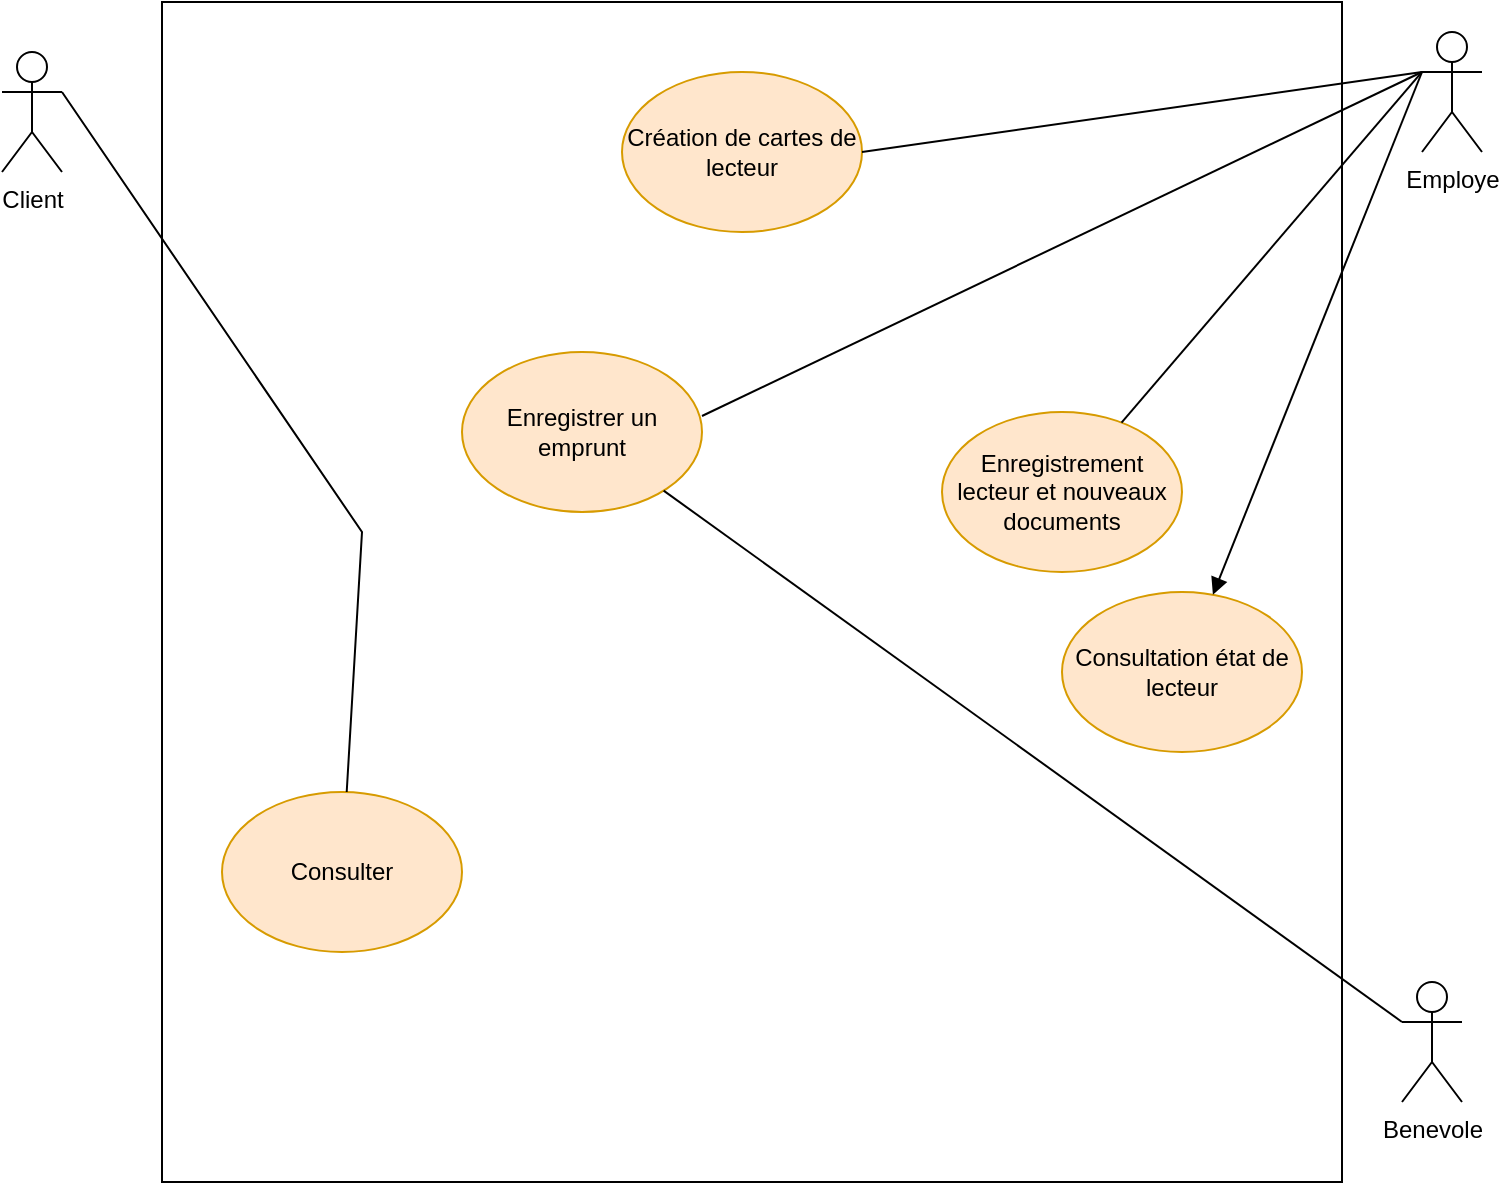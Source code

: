 <mxfile version="21.0.8" type="device" pages="5"><diagram id="GvslMSym6UCdt5Sw2Dy8" name="Cas d'utilisation"><mxGraphModel dx="1364" dy="807" grid="1" gridSize="10" guides="1" tooltips="1" connect="1" arrows="1" fold="1" page="1" pageScale="1" pageWidth="827" pageHeight="1169" math="0" shadow="0"><root><mxCell id="0"/><mxCell id="1" parent="0"/><mxCell id="ylMGfedUQcOJLWGn1Awm-1" value="" style="whiteSpace=wrap;html=1;aspect=fixed;" vertex="1" parent="1"><mxGeometry x="130" y="65" width="590" height="590" as="geometry"/></mxCell><mxCell id="ylMGfedUQcOJLWGn1Awm-2" value="Employe" style="shape=umlActor;verticalLabelPosition=bottom;verticalAlign=top;html=1;outlineConnect=0;" vertex="1" parent="1"><mxGeometry x="760" y="80" width="30" height="60" as="geometry"/></mxCell><mxCell id="ylMGfedUQcOJLWGn1Awm-3" value="Client" style="shape=umlActor;verticalLabelPosition=bottom;verticalAlign=top;html=1;outlineConnect=0;" vertex="1" parent="1"><mxGeometry x="50" y="90" width="30" height="60" as="geometry"/></mxCell><mxCell id="ylMGfedUQcOJLWGn1Awm-4" value="Benevole" style="shape=umlActor;verticalLabelPosition=bottom;verticalAlign=top;html=1;outlineConnect=0;" vertex="1" parent="1"><mxGeometry x="750" y="555" width="30" height="60" as="geometry"/></mxCell><mxCell id="ylMGfedUQcOJLWGn1Awm-5" value="Création de cartes de lecteur" style="ellipse;whiteSpace=wrap;html=1;fillColor=#ffe6cc;strokeColor=#d79b00;" vertex="1" parent="1"><mxGeometry x="360" y="100" width="120" height="80" as="geometry"/></mxCell><mxCell id="ylMGfedUQcOJLWGn1Awm-6" value="Enregistrer un emprunt" style="ellipse;whiteSpace=wrap;html=1;fillColor=#ffe6cc;strokeColor=#d79b00;" vertex="1" parent="1"><mxGeometry x="280" y="240" width="120" height="80" as="geometry"/></mxCell><mxCell id="ylMGfedUQcOJLWGn1Awm-7" value="Enregistrement lecteur et nouveaux documents" style="ellipse;whiteSpace=wrap;html=1;fillColor=#ffe6cc;strokeColor=#d79b00;" vertex="1" parent="1"><mxGeometry x="520" y="270" width="120" height="80" as="geometry"/></mxCell><mxCell id="ylMGfedUQcOJLWGn1Awm-8" value="Consultation état de lecteur" style="ellipse;whiteSpace=wrap;html=1;fillColor=#ffe6cc;strokeColor=#d79b00;" vertex="1" parent="1"><mxGeometry x="580" y="360" width="120" height="80" as="geometry"/></mxCell><mxCell id="ylMGfedUQcOJLWGn1Awm-9" value="Consulter" style="ellipse;whiteSpace=wrap;html=1;fillColor=#ffe6cc;strokeColor=#d79b00;" vertex="1" parent="1"><mxGeometry x="160" y="460" width="120" height="80" as="geometry"/></mxCell><mxCell id="ylMGfedUQcOJLWGn1Awm-11" value="" style="endArrow=none;html=1;rounded=0;entryX=0;entryY=0.333;entryDx=0;entryDy=0;entryPerimeter=0;exitX=1;exitY=0.5;exitDx=0;exitDy=0;" edge="1" parent="1" source="ylMGfedUQcOJLWGn1Awm-5" target="ylMGfedUQcOJLWGn1Awm-2"><mxGeometry width="50" height="50" relative="1" as="geometry"><mxPoint x="460" y="140" as="sourcePoint"/><mxPoint x="510" y="90" as="targetPoint"/></mxGeometry></mxCell><mxCell id="ylMGfedUQcOJLWGn1Awm-13" value="" style="endArrow=none;html=1;rounded=0;exitX=1;exitY=0.4;exitDx=0;exitDy=0;exitPerimeter=0;" edge="1" parent="1" source="ylMGfedUQcOJLWGn1Awm-6"><mxGeometry width="50" height="50" relative="1" as="geometry"><mxPoint x="430" y="270" as="sourcePoint"/><mxPoint x="760" y="100" as="targetPoint"/></mxGeometry></mxCell><mxCell id="ylMGfedUQcOJLWGn1Awm-14" value="" style="endArrow=none;html=1;rounded=0;entryX=0;entryY=0.333;entryDx=0;entryDy=0;entryPerimeter=0;" edge="1" parent="1" source="ylMGfedUQcOJLWGn1Awm-6" target="ylMGfedUQcOJLWGn1Awm-4"><mxGeometry width="50" height="50" relative="1" as="geometry"><mxPoint x="390" y="390" as="sourcePoint"/><mxPoint x="440" y="340" as="targetPoint"/></mxGeometry></mxCell><mxCell id="ylMGfedUQcOJLWGn1Awm-15" value="" style="endArrow=none;html=1;rounded=0;entryX=0;entryY=0.333;entryDx=0;entryDy=0;entryPerimeter=0;" edge="1" parent="1" source="ylMGfedUQcOJLWGn1Awm-7" target="ylMGfedUQcOJLWGn1Awm-2"><mxGeometry width="50" height="50" relative="1" as="geometry"><mxPoint x="620" y="260" as="sourcePoint"/><mxPoint x="670" y="210" as="targetPoint"/></mxGeometry></mxCell><mxCell id="ylMGfedUQcOJLWGn1Awm-16" value="" style="endArrow=none;html=1;rounded=0;endFill=0;startArrow=block;startFill=1;" edge="1" parent="1" source="ylMGfedUQcOJLWGn1Awm-8"><mxGeometry width="50" height="50" relative="1" as="geometry"><mxPoint x="670" y="335" as="sourcePoint"/><mxPoint x="760" y="100" as="targetPoint"/></mxGeometry></mxCell><mxCell id="ylMGfedUQcOJLWGn1Awm-17" value="" style="endArrow=none;html=1;rounded=0;" edge="1" parent="1" source="ylMGfedUQcOJLWGn1Awm-9"><mxGeometry width="50" height="50" relative="1" as="geometry"><mxPoint x="390" y="390" as="sourcePoint"/><mxPoint x="80" y="110" as="targetPoint"/><Array as="points"><mxPoint x="230" y="330"/></Array></mxGeometry></mxCell></root></mxGraphModel></diagram><diagram id="dxwLb2O8zU4SCL_iE14l" name="Sequence"><mxGraphModel dx="1364" dy="807" grid="1" gridSize="10" guides="1" tooltips="1" connect="1" arrows="1" fold="1" page="1" pageScale="1" pageWidth="827" pageHeight="1169" math="0" shadow="0"><root><mxCell id="0"/><mxCell id="1" parent="0"/><mxCell id="hSgh8JxBYPpLc3H7RNTW-1" value="" style="whiteSpace=wrap;html=1;aspect=fixed;" vertex="1" parent="1"><mxGeometry x="40" width="820" height="820" as="geometry"/></mxCell><mxCell id="hSgh8JxBYPpLc3H7RNTW-2" value="Employer" style="shape=umlActor;verticalLabelPosition=bottom;verticalAlign=top;html=1;outlineConnect=0;" vertex="1" parent="1"><mxGeometry x="80" y="20" width="30" height="60" as="geometry"/></mxCell><mxCell id="hSgh8JxBYPpLc3H7RNTW-3" value="systeme" style="rounded=0;whiteSpace=wrap;html=1;" vertex="1" parent="1"><mxGeometry x="570" y="20" width="120" height="60" as="geometry"/></mxCell><mxCell id="hSgh8JxBYPpLc3H7RNTW-4" value="" style="endArrow=none;dashed=1;html=1;dashPattern=1 3;strokeWidth=2;rounded=0;" edge="1" parent="1"><mxGeometry width="50" height="50" relative="1" as="geometry"><mxPoint x="90" y="660" as="sourcePoint"/><mxPoint x="90" y="110" as="targetPoint"/></mxGeometry></mxCell><mxCell id="hSgh8JxBYPpLc3H7RNTW-5" value="" style="endArrow=none;dashed=1;html=1;rounded=0;entryX=0.5;entryY=1;entryDx=0;entryDy=0;" edge="1" parent="1" target="hSgh8JxBYPpLc3H7RNTW-3"><mxGeometry width="50" height="50" relative="1" as="geometry"><mxPoint x="630" y="680" as="sourcePoint"/><mxPoint x="380" y="200" as="targetPoint"/></mxGeometry></mxCell><mxCell id="hSgh8JxBYPpLc3H7RNTW-6" value="" style="endArrow=classic;html=1;rounded=0;" edge="1" parent="1"><mxGeometry width="50" height="50" relative="1" as="geometry"><mxPoint x="90" y="200" as="sourcePoint"/><mxPoint x="630" y="200" as="targetPoint"/></mxGeometry></mxCell><mxCell id="hSgh8JxBYPpLc3H7RNTW-7" value="1: Nouvelle emprunt de documents" style="edgeLabel;html=1;align=center;verticalAlign=middle;resizable=0;points=[];" vertex="1" connectable="0" parent="hSgh8JxBYPpLc3H7RNTW-6"><mxGeometry x="-0.175" y="1" relative="1" as="geometry"><mxPoint x="38" y="-19" as="offset"/></mxGeometry></mxCell><mxCell id="hSgh8JxBYPpLc3H7RNTW-8" value="" style="endArrow=classic;html=1;rounded=0;" edge="1" parent="1"><mxGeometry width="50" height="50" relative="1" as="geometry"><mxPoint x="630" y="520" as="sourcePoint"/><mxPoint x="90" y="520" as="targetPoint"/></mxGeometry></mxCell><mxCell id="hSgh8JxBYPpLc3H7RNTW-9" value="8: Enregistre n°lecteur avec côte document" style="edgeLabel;html=1;align=center;verticalAlign=middle;resizable=0;points=[];" vertex="1" connectable="0" parent="hSgh8JxBYPpLc3H7RNTW-8"><mxGeometry x="-0.104" y="2" relative="1" as="geometry"><mxPoint x="-38" y="-12" as="offset"/></mxGeometry></mxCell><mxCell id="hSgh8JxBYPpLc3H7RNTW-10" value="" style="endArrow=classic;html=1;rounded=0;" edge="1" parent="1"><mxGeometry width="50" height="50" relative="1" as="geometry"><mxPoint x="90" y="280" as="sourcePoint"/><mxPoint x="630" y="280" as="targetPoint"/></mxGeometry></mxCell><mxCell id="hSgh8JxBYPpLc3H7RNTW-11" value="3: Entre numéro de la carte lecteur / cote document" style="edgeLabel;html=1;align=center;verticalAlign=middle;resizable=0;points=[];" vertex="1" connectable="0" parent="hSgh8JxBYPpLc3H7RNTW-10"><mxGeometry x="0.037" y="1" relative="1" as="geometry"><mxPoint x="-20" y="-9" as="offset"/></mxGeometry></mxCell><mxCell id="hSgh8JxBYPpLc3H7RNTW-12" value="" style="endArrow=classic;html=1;rounded=0;" edge="1" parent="1"><mxGeometry width="50" height="50" relative="1" as="geometry"><mxPoint x="630" y="240" as="sourcePoint"/><mxPoint x="90" y="240" as="targetPoint"/></mxGeometry></mxCell><mxCell id="hSgh8JxBYPpLc3H7RNTW-13" value="2: Ouvre page d'enregistrement" style="edgeLabel;html=1;align=center;verticalAlign=middle;resizable=0;points=[];" vertex="1" connectable="0" parent="hSgh8JxBYPpLc3H7RNTW-12"><mxGeometry x="-0.093" y="4" relative="1" as="geometry"><mxPoint x="-35" y="-14" as="offset"/></mxGeometry></mxCell><mxCell id="hSgh8JxBYPpLc3H7RNTW-14" value="" style="endArrow=classic;html=1;rounded=0;" edge="1" parent="1"><mxGeometry width="50" height="50" relative="1" as="geometry"><mxPoint x="630" y="360" as="sourcePoint"/><mxPoint x="630" y="440" as="targetPoint"/><Array as="points"><mxPoint x="680" y="360"/><mxPoint x="680" y="440"/></Array></mxGeometry></mxCell><mxCell id="hSgh8JxBYPpLc3H7RNTW-15" value="Control cartes lecteur&lt;br&gt;&amp;nbsp;+ cotisation +&lt;br&gt;&amp;nbsp;moins de 5 emprunts en cours" style="text;html=1;align=center;verticalAlign=middle;resizable=0;points=[];autosize=1;strokeColor=none;fillColor=none;" vertex="1" parent="1"><mxGeometry x="670" y="380" width="190" height="60" as="geometry"/></mxCell><mxCell id="hSgh8JxBYPpLc3H7RNTW-16" value="" style="endArrow=classic;html=1;rounded=0;" edge="1" parent="1"><mxGeometry width="50" height="50" relative="1" as="geometry"><mxPoint x="630" y="320" as="sourcePoint"/><mxPoint x="90" y="320" as="targetPoint"/></mxGeometry></mxCell><mxCell id="hSgh8JxBYPpLc3H7RNTW-17" value="4: Fentre avec info client" style="edgeLabel;html=1;align=center;verticalAlign=middle;resizable=0;points=[];" vertex="1" connectable="0" parent="hSgh8JxBYPpLc3H7RNTW-16"><mxGeometry x="0.041" y="-1" relative="1" as="geometry"><mxPoint x="1" y="-9" as="offset"/></mxGeometry></mxCell><mxCell id="hSgh8JxBYPpLc3H7RNTW-18" value="" style="endArrow=classic;html=1;rounded=0;" edge="1" parent="1"><mxGeometry width="50" height="50" relative="1" as="geometry"><mxPoint x="90" y="360" as="sourcePoint"/><mxPoint x="630" y="360" as="targetPoint"/></mxGeometry></mxCell><mxCell id="hSgh8JxBYPpLc3H7RNTW-19" value="5: Validation&lt;br&gt;" style="edgeLabel;html=1;align=center;verticalAlign=middle;resizable=0;points=[];" vertex="1" connectable="0" parent="hSgh8JxBYPpLc3H7RNTW-18"><mxGeometry x="-0.059" relative="1" as="geometry"><mxPoint y="-10" as="offset"/></mxGeometry></mxCell><mxCell id="hSgh8JxBYPpLc3H7RNTW-20" value="" style="endArrow=classic;html=1;rounded=0;" edge="1" parent="1"><mxGeometry width="50" height="50" relative="1" as="geometry"><mxPoint x="630" y="440" as="sourcePoint"/><mxPoint x="90" y="440" as="targetPoint"/></mxGeometry></mxCell><mxCell id="hSgh8JxBYPpLc3H7RNTW-21" value="6: Fenetre de validation de l'emprunt" style="edgeLabel;html=1;align=center;verticalAlign=middle;resizable=0;points=[];" vertex="1" connectable="0" parent="hSgh8JxBYPpLc3H7RNTW-20"><mxGeometry x="0.048" y="-2" relative="1" as="geometry"><mxPoint x="-7" y="-8" as="offset"/></mxGeometry></mxCell><mxCell id="hSgh8JxBYPpLc3H7RNTW-22" value="" style="endArrow=classic;html=1;rounded=0;" edge="1" parent="1"><mxGeometry width="50" height="50" relative="1" as="geometry"><mxPoint x="90" y="480" as="sourcePoint"/><mxPoint x="630" y="480" as="targetPoint"/></mxGeometry></mxCell><mxCell id="hSgh8JxBYPpLc3H7RNTW-23" value="7: Validation" style="edgeLabel;html=1;align=center;verticalAlign=middle;resizable=0;points=[];" vertex="1" connectable="0" parent="hSgh8JxBYPpLc3H7RNTW-22"><mxGeometry x="-0.111" y="-3" relative="1" as="geometry"><mxPoint y="-13" as="offset"/></mxGeometry></mxCell></root></mxGraphModel></diagram><diagram id="hnt4NjCbZf5bWzxUhqdy" name="Activite01"><mxGraphModel dx="1364" dy="807" grid="1" gridSize="10" guides="1" tooltips="1" connect="1" arrows="1" fold="1" page="1" pageScale="1" pageWidth="827" pageHeight="1169" math="0" shadow="0"><root><mxCell id="0"/><mxCell id="1" parent="0"/><mxCell id="kdjzWBq_MzmP3U6_YBLE-1" value="" style="shape=waypoint;sketch=0;fillStyle=solid;size=6;pointerEvents=1;points=[];fillColor=none;resizable=0;rotatable=0;perimeter=centerPerimeter;snapToPoint=1;" vertex="1" parent="1"><mxGeometry x="404" y="20" width="20" height="20" as="geometry"/></mxCell><mxCell id="kdjzWBq_MzmP3U6_YBLE-2" value="" style="endArrow=classic;html=1;rounded=0;entryX=0.5;entryY=0;entryDx=0;entryDy=0;" edge="1" parent="1" source="kdjzWBq_MzmP3U6_YBLE-1" target="kdjzWBq_MzmP3U6_YBLE-3"><mxGeometry width="50" height="50" relative="1" as="geometry"><mxPoint x="390" y="260" as="sourcePoint"/><mxPoint x="414" y="120" as="targetPoint"/></mxGeometry></mxCell><mxCell id="kdjzWBq_MzmP3U6_YBLE-3" value="Identification Client" style="rounded=1;whiteSpace=wrap;html=1;fillColor=#dae8fc;strokeColor=#6c8ebf;" vertex="1" parent="1"><mxGeometry x="354" y="120" width="120" height="60" as="geometry"/></mxCell><mxCell id="kdjzWBq_MzmP3U6_YBLE-5" value="" style="endArrow=classic;html=1;rounded=0;exitX=0.5;exitY=1;exitDx=0;exitDy=0;entryX=0.5;entryY=0;entryDx=0;entryDy=0;" edge="1" parent="1" source="kdjzWBq_MzmP3U6_YBLE-3" target="kdjzWBq_MzmP3U6_YBLE-6"><mxGeometry width="50" height="50" relative="1" as="geometry"><mxPoint x="390" y="350" as="sourcePoint"/><mxPoint x="414" y="240.0" as="targetPoint"/></mxGeometry></mxCell><mxCell id="kdjzWBq_MzmP3U6_YBLE-6" value="verification de si le client a une carte de lecteur" style="rounded=1;whiteSpace=wrap;html=1;fillColor=#dae8fc;strokeColor=#6c8ebf;" vertex="1" parent="1"><mxGeometry x="354" y="240" width="120" height="60" as="geometry"/></mxCell><mxCell id="kdjzWBq_MzmP3U6_YBLE-7" value="" style="rhombus;whiteSpace=wrap;html=1;fillColor=#dae8fc;strokeColor=#6c8ebf;" vertex="1" parent="1"><mxGeometry x="392" y="350" width="44" height="50" as="geometry"/></mxCell><mxCell id="kdjzWBq_MzmP3U6_YBLE-8" value="" style="endArrow=classic;html=1;rounded=0;entryX=0.5;entryY=0;entryDx=0;entryDy=0;exitX=0.5;exitY=1;exitDx=0;exitDy=0;" edge="1" parent="1" source="kdjzWBq_MzmP3U6_YBLE-6" target="kdjzWBq_MzmP3U6_YBLE-7"><mxGeometry width="50" height="50" relative="1" as="geometry"><mxPoint x="410" y="300" as="sourcePoint"/><mxPoint x="440" y="270" as="targetPoint"/></mxGeometry></mxCell><mxCell id="kdjzWBq_MzmP3U6_YBLE-9" value="" style="endArrow=classic;html=1;rounded=0;exitX=1;exitY=0.5;exitDx=0;exitDy=0;entryX=0.996;entryY=0.671;entryDx=0;entryDy=0;entryPerimeter=0;" edge="1" parent="1" source="kdjzWBq_MzmP3U6_YBLE-7" target="kdjzWBq_MzmP3U6_YBLE-3"><mxGeometry width="50" height="50" relative="1" as="geometry"><mxPoint x="436" y="370" as="sourcePoint"/><mxPoint x="560" y="140" as="targetPoint"/><Array as="points"><mxPoint x="560" y="375"/><mxPoint x="560" y="160"/></Array></mxGeometry></mxCell><mxCell id="kdjzWBq_MzmP3U6_YBLE-10" value="[Non valide]" style="text;html=1;align=center;verticalAlign=middle;resizable=0;points=[];autosize=1;strokeColor=none;fillColor=none;" vertex="1" parent="1"><mxGeometry x="474" y="350" width="90" height="30" as="geometry"/></mxCell><mxCell id="kdjzWBq_MzmP3U6_YBLE-11" value="" style="endArrow=classic;html=1;rounded=0;exitX=0.5;exitY=1;exitDx=0;exitDy=0;entryX=0.5;entryY=0;entryDx=0;entryDy=0;" edge="1" parent="1" source="kdjzWBq_MzmP3U6_YBLE-7" target="kdjzWBq_MzmP3U6_YBLE-12"><mxGeometry width="50" height="50" relative="1" as="geometry"><mxPoint x="390" y="490" as="sourcePoint"/><mxPoint x="414" y="470" as="targetPoint"/></mxGeometry></mxCell><mxCell id="kdjzWBq_MzmP3U6_YBLE-12" value="Emprunt de document&amp;nbsp;" style="rounded=1;whiteSpace=wrap;html=1;fillColor=#dae8fc;strokeColor=#6c8ebf;" vertex="1" parent="1"><mxGeometry x="354" y="470" width="120" height="60" as="geometry"/></mxCell><mxCell id="1hTe1gPkkJ2yTfhr5azn-2" value="[OK]" style="text;html=1;align=center;verticalAlign=middle;resizable=0;points=[];autosize=1;strokeColor=none;fillColor=none;" vertex="1" parent="1"><mxGeometry x="364" y="400" width="50" height="30" as="geometry"/></mxCell><mxCell id="XMs2_97mjR78oMHp6e7y-1" value="Verification si le document est disponible" style="rounded=1;whiteSpace=wrap;html=1;fillColor=#dae8fc;strokeColor=#6c8ebf;" vertex="1" parent="1"><mxGeometry x="354" y="585" width="120" height="60" as="geometry"/></mxCell><mxCell id="XMs2_97mjR78oMHp6e7y-3" value="" style="endArrow=classic;html=1;rounded=0;exitX=0.5;exitY=1;exitDx=0;exitDy=0;entryX=0.5;entryY=0;entryDx=0;entryDy=0;" edge="1" parent="1" source="kdjzWBq_MzmP3U6_YBLE-12" target="XMs2_97mjR78oMHp6e7y-1"><mxGeometry width="50" height="50" relative="1" as="geometry"><mxPoint x="290" y="570" as="sourcePoint"/><mxPoint x="340" y="520" as="targetPoint"/></mxGeometry></mxCell><mxCell id="XMs2_97mjR78oMHp6e7y-18" value="" style="edgeStyle=orthogonalEdgeStyle;rounded=0;orthogonalLoop=1;jettySize=auto;html=1;" edge="1" parent="1" source="XMs2_97mjR78oMHp6e7y-4" target="XMs2_97mjR78oMHp6e7y-1"><mxGeometry relative="1" as="geometry"/></mxCell><mxCell id="XMs2_97mjR78oMHp6e7y-4" value="" style="rhombus;whiteSpace=wrap;html=1;fillColor=#dae8fc;strokeColor=#6c8ebf;" vertex="1" parent="1"><mxGeometry x="392" y="700" width="44" height="50" as="geometry"/></mxCell><mxCell id="XMs2_97mjR78oMHp6e7y-5" value="" style="endArrow=classic;html=1;rounded=0;exitX=0.5;exitY=1;exitDx=0;exitDy=0;entryX=0.5;entryY=0;entryDx=0;entryDy=0;" edge="1" parent="1" source="XMs2_97mjR78oMHp6e7y-1" target="XMs2_97mjR78oMHp6e7y-4"><mxGeometry width="50" height="50" relative="1" as="geometry"><mxPoint x="290" y="570" as="sourcePoint"/><mxPoint x="340" y="520" as="targetPoint"/></mxGeometry></mxCell><mxCell id="XMs2_97mjR78oMHp6e7y-6" value="" style="endArrow=classic;html=1;rounded=0;exitX=1;exitY=0.5;exitDx=0;exitDy=0;entryX=1;entryY=0.5;entryDx=0;entryDy=0;" edge="1" parent="1" source="XMs2_97mjR78oMHp6e7y-4" target="XMs2_97mjR78oMHp6e7y-1"><mxGeometry width="50" height="50" relative="1" as="geometry"><mxPoint x="474" y="730" as="sourcePoint"/><mxPoint x="560" y="560" as="targetPoint"/><Array as="points"><mxPoint x="560" y="725"/><mxPoint x="560" y="615"/></Array></mxGeometry></mxCell><mxCell id="XMs2_97mjR78oMHp6e7y-7" value="[Non disponible]" style="text;html=1;align=center;verticalAlign=middle;resizable=0;points=[];autosize=1;strokeColor=none;fillColor=none;" vertex="1" parent="1"><mxGeometry x="454" y="695" width="110" height="30" as="geometry"/></mxCell><mxCell id="XMs2_97mjR78oMHp6e7y-8" value="" style="endArrow=classic;html=1;rounded=0;exitX=0.5;exitY=1;exitDx=0;exitDy=0;entryX=0.5;entryY=0;entryDx=0;entryDy=0;" edge="1" parent="1" source="XMs2_97mjR78oMHp6e7y-4" target="XMs2_97mjR78oMHp6e7y-10"><mxGeometry width="50" height="50" relative="1" as="geometry"><mxPoint x="290" y="810" as="sourcePoint"/><mxPoint x="414" y="800" as="targetPoint"/></mxGeometry></mxCell><mxCell id="XMs2_97mjR78oMHp6e7y-9" value="[Si disponible]" style="text;html=1;align=center;verticalAlign=middle;resizable=0;points=[];autosize=1;strokeColor=none;fillColor=none;" vertex="1" parent="1"><mxGeometry x="270" y="700" width="100" height="30" as="geometry"/></mxCell><mxCell id="XMs2_97mjR78oMHp6e7y-10" value="Livre" style="rounded=1;whiteSpace=wrap;html=1;fillColor=#dae8fc;strokeColor=#6c8ebf;" vertex="1" parent="1"><mxGeometry x="354" y="810" width="120" height="60" as="geometry"/></mxCell><mxCell id="XMs2_97mjR78oMHp6e7y-11" value="MicroFilm" style="rounded=1;whiteSpace=wrap;html=1;fillColor=#dae8fc;strokeColor=#6c8ebf;" vertex="1" parent="1"><mxGeometry x="542" y="810" width="120" height="60" as="geometry"/></mxCell><mxCell id="XMs2_97mjR78oMHp6e7y-12" value="CD Room" style="rounded=1;whiteSpace=wrap;html=1;fillColor=#dae8fc;strokeColor=#6c8ebf;" vertex="1" parent="1"><mxGeometry x="180" y="810" width="120" height="60" as="geometry"/></mxCell><mxCell id="XMs2_97mjR78oMHp6e7y-13" value="" style="endArrow=classic;html=1;rounded=0;exitX=0.068;exitY=0.66;exitDx=0;exitDy=0;exitPerimeter=0;entryX=0.5;entryY=0;entryDx=0;entryDy=0;" edge="1" parent="1" source="XMs2_97mjR78oMHp6e7y-4" target="XMs2_97mjR78oMHp6e7y-12"><mxGeometry width="50" height="50" relative="1" as="geometry"><mxPoint x="290" y="930" as="sourcePoint"/><mxPoint x="240" y="780" as="targetPoint"/><Array as="points"><mxPoint x="240" y="770"/></Array></mxGeometry></mxCell><mxCell id="XMs2_97mjR78oMHp6e7y-14" value="" style="endArrow=classic;html=1;rounded=0;exitX=0.909;exitY=0.74;exitDx=0;exitDy=0;entryX=0.5;entryY=0;entryDx=0;entryDy=0;exitPerimeter=0;" edge="1" parent="1" source="XMs2_97mjR78oMHp6e7y-4" target="XMs2_97mjR78oMHp6e7y-11"><mxGeometry width="50" height="50" relative="1" as="geometry"><mxPoint x="440" y="750" as="sourcePoint"/><mxPoint x="440" y="800" as="targetPoint"/><Array as="points"><mxPoint x="602" y="760"/></Array></mxGeometry></mxCell><mxCell id="XMs2_97mjR78oMHp6e7y-15" value="" style="rhombus;whiteSpace=wrap;html=1;fillColor=#dae8fc;strokeColor=#6c8ebf;" vertex="1" parent="1"><mxGeometry x="218" y="920" width="44" height="50" as="geometry"/></mxCell><mxCell id="XMs2_97mjR78oMHp6e7y-16" value="" style="rhombus;whiteSpace=wrap;html=1;fillColor=#dae8fc;strokeColor=#6c8ebf;" vertex="1" parent="1"><mxGeometry x="580" y="920" width="44" height="50" as="geometry"/></mxCell><mxCell id="XMs2_97mjR78oMHp6e7y-17" value="" style="endArrow=classic;html=1;rounded=0;exitX=0;exitY=0.5;exitDx=0;exitDy=0;entryX=0;entryY=0.5;entryDx=0;entryDy=0;" edge="1" parent="1" source="XMs2_97mjR78oMHp6e7y-15" target="kdjzWBq_MzmP3U6_YBLE-12"><mxGeometry width="50" height="50" relative="1" as="geometry"><mxPoint x="120" y="950" as="sourcePoint"/><mxPoint x="110" y="850" as="targetPoint"/><Array as="points"><mxPoint x="80" y="945"/><mxPoint x="80" y="500"/></Array></mxGeometry></mxCell><mxCell id="OV2Ezi4a-PZg5MIp9EX0-6" value="si pas de caution" style="edgeLabel;html=1;align=center;verticalAlign=middle;resizable=0;points=[];" vertex="1" connectable="0" parent="XMs2_97mjR78oMHp6e7y-17"><mxGeometry x="0.015" y="-4" relative="1" as="geometry"><mxPoint x="6" y="-9" as="offset"/></mxGeometry></mxCell><mxCell id="XMs2_97mjR78oMHp6e7y-19" value="" style="endArrow=classic;html=1;rounded=0;exitX=0.5;exitY=1;exitDx=0;exitDy=0;entryX=0.5;entryY=0;entryDx=0;entryDy=0;" edge="1" parent="1" source="XMs2_97mjR78oMHp6e7y-12" target="XMs2_97mjR78oMHp6e7y-15"><mxGeometry width="50" height="50" relative="1" as="geometry"><mxPoint x="290" y="1020" as="sourcePoint"/><mxPoint x="340" y="970" as="targetPoint"/></mxGeometry></mxCell><mxCell id="XMs2_97mjR78oMHp6e7y-20" value="" style="endArrow=classic;html=1;rounded=0;entryX=0.5;entryY=0;entryDx=0;entryDy=0;exitX=0.5;exitY=1;exitDx=0;exitDy=0;" edge="1" parent="1" source="XMs2_97mjR78oMHp6e7y-11" target="XMs2_97mjR78oMHp6e7y-16"><mxGeometry width="50" height="50" relative="1" as="geometry"><mxPoint x="290" y="1020" as="sourcePoint"/><mxPoint x="340" y="970" as="targetPoint"/></mxGeometry></mxCell><mxCell id="XMs2_97mjR78oMHp6e7y-21" value="" style="endArrow=classic;html=1;rounded=0;exitX=1;exitY=0.5;exitDx=0;exitDy=0;entryX=1;entryY=0.5;entryDx=0;entryDy=0;" edge="1" parent="1" source="XMs2_97mjR78oMHp6e7y-16" target="kdjzWBq_MzmP3U6_YBLE-12"><mxGeometry width="50" height="50" relative="1" as="geometry"><mxPoint x="650" y="950" as="sourcePoint"/><mxPoint x="720" y="840" as="targetPoint"/><Array as="points"><mxPoint x="720" y="945"/><mxPoint x="720" y="500"/></Array></mxGeometry></mxCell><mxCell id="OV2Ezi4a-PZg5MIp9EX0-9" value="Si pas d'ecran disponible" style="edgeLabel;html=1;align=center;verticalAlign=middle;resizable=0;points=[];" vertex="1" connectable="0" parent="XMs2_97mjR78oMHp6e7y-21"><mxGeometry x="0.013" y="-1" relative="1" as="geometry"><mxPoint y="-1" as="offset"/></mxGeometry></mxCell><mxCell id="XMs2_97mjR78oMHp6e7y-22" value="Validation" style="rounded=1;whiteSpace=wrap;html=1;fillColor=#dae8fc;strokeColor=#6c8ebf;" vertex="1" parent="1"><mxGeometry x="359" y="1060" width="120" height="60" as="geometry"/></mxCell><mxCell id="OV2Ezi4a-PZg5MIp9EX0-1" value="" style="html=1;points=[];perimeter=orthogonalPerimeter;outlineConnect=0;targetShapes=umlLifeline;portConstraint=eastwest;newEdgeStyle={&quot;edgeStyle&quot;:&quot;elbowEdgeStyle&quot;,&quot;elbow&quot;:&quot;vertical&quot;,&quot;curved&quot;:0,&quot;rounded&quot;:0};rotation=90;fillColor=#f8cecc;strokeColor=#b85450;" vertex="1" parent="1"><mxGeometry x="409" y="960" width="10" height="140" as="geometry"/></mxCell><mxCell id="OV2Ezi4a-PZg5MIp9EX0-2" value="" style="endArrow=classic;html=1;rounded=0;exitX=0.5;exitY=1;exitDx=0;exitDy=0;" edge="1" parent="1" source="XMs2_97mjR78oMHp6e7y-10" target="OV2Ezi4a-PZg5MIp9EX0-1"><mxGeometry width="50" height="50" relative="1" as="geometry"><mxPoint x="404" y="960" as="sourcePoint"/><mxPoint x="454" y="910" as="targetPoint"/></mxGeometry></mxCell><mxCell id="OV2Ezi4a-PZg5MIp9EX0-3" value="" style="endArrow=classic;html=1;rounded=0;exitX=0;exitY=1;exitDx=0;exitDy=0;" edge="1" parent="1" source="XMs2_97mjR78oMHp6e7y-16"><mxGeometry width="50" height="50" relative="1" as="geometry"><mxPoint x="518.5" y="880" as="sourcePoint"/><mxPoint x="480" y="1030" as="targetPoint"/></mxGeometry></mxCell><mxCell id="OV2Ezi4a-PZg5MIp9EX0-8" value="Si ecran disponible" style="edgeLabel;html=1;align=center;verticalAlign=middle;resizable=0;points=[];" vertex="1" connectable="0" parent="OV2Ezi4a-PZg5MIp9EX0-3"><mxGeometry x="-0.243" relative="1" as="geometry"><mxPoint x="-7" y="5" as="offset"/></mxGeometry></mxCell><mxCell id="OV2Ezi4a-PZg5MIp9EX0-4" value="" style="endArrow=classic;html=1;rounded=0;exitX=1;exitY=1;exitDx=0;exitDy=0;" edge="1" parent="1" source="XMs2_97mjR78oMHp6e7y-15" target="OV2Ezi4a-PZg5MIp9EX0-1"><mxGeometry width="50" height="50" relative="1" as="geometry"><mxPoint x="300" y="952.5" as="sourcePoint"/><mxPoint x="300" y="1107.5" as="targetPoint"/></mxGeometry></mxCell><mxCell id="OV2Ezi4a-PZg5MIp9EX0-7" value="Si la caution est payer" style="edgeLabel;html=1;align=center;verticalAlign=middle;resizable=0;points=[];" vertex="1" connectable="0" parent="OV2Ezi4a-PZg5MIp9EX0-4"><mxGeometry x="-0.317" y="-3" relative="1" as="geometry"><mxPoint x="9" y="7" as="offset"/></mxGeometry></mxCell><mxCell id="OV2Ezi4a-PZg5MIp9EX0-5" value="" style="endArrow=classic;html=1;rounded=0;entryX=0.5;entryY=0;entryDx=0;entryDy=0;" edge="1" parent="1" source="OV2Ezi4a-PZg5MIp9EX0-1" target="XMs2_97mjR78oMHp6e7y-22"><mxGeometry width="50" height="50" relative="1" as="geometry"><mxPoint x="304" y="1120" as="sourcePoint"/><mxPoint x="354" y="1070" as="targetPoint"/></mxGeometry></mxCell><mxCell id="JcGPVlo5DSMgTGX4l2sM-1" value="" style="endArrow=classic;html=1;rounded=0;exitX=0.5;exitY=1;exitDx=0;exitDy=0;entryX=0.612;entryY=0.424;entryDx=0;entryDy=0;entryPerimeter=0;" edge="1" parent="1" source="XMs2_97mjR78oMHp6e7y-22" target="JcGPVlo5DSMgTGX4l2sM-2"><mxGeometry width="50" height="50" relative="1" as="geometry"><mxPoint x="340" y="1220" as="sourcePoint"/><mxPoint x="420" y="1160" as="targetPoint"/></mxGeometry></mxCell><mxCell id="JcGPVlo5DSMgTGX4l2sM-2" value="" style="shape=waypoint;sketch=0;fillStyle=solid;size=6;pointerEvents=1;points=[];fillColor=none;resizable=0;rotatable=0;perimeter=centerPerimeter;snapToPoint=1;" vertex="1" parent="1"><mxGeometry x="409" y="1149" width="20" height="20" as="geometry"/></mxCell></root></mxGraphModel></diagram><diagram name="Activité02" id="EU0yWPnF8rRC2kaREz6J"><mxGraphModel dx="1949" dy="1153" grid="1" gridSize="10" guides="1" tooltips="1" connect="1" arrows="1" fold="1" page="1" pageScale="1" pageWidth="827" pageHeight="1169" math="0" shadow="0"><root><mxCell id="0"/><mxCell id="1" parent="0"/><mxCell id="TRYcGIbiOv0MyPujM1PL-1" value="" style="shape=waypoint;sketch=0;fillStyle=solid;size=6;pointerEvents=1;points=[];fillColor=none;resizable=0;rotatable=0;perimeter=centerPerimeter;snapToPoint=1;" parent="1" vertex="1"><mxGeometry x="404" y="30" width="20" height="20" as="geometry"/></mxCell><mxCell id="TRYcGIbiOv0MyPujM1PL-2" value="" style="endArrow=classic;html=1;rounded=0;" parent="1" source="TRYcGIbiOv0MyPujM1PL-1" edge="1"><mxGeometry width="50" height="50" relative="1" as="geometry"><mxPoint x="400" y="160" as="sourcePoint"/><mxPoint x="414" y="160" as="targetPoint"/></mxGeometry></mxCell><mxCell id="TRYcGIbiOv0MyPujM1PL-3" value="Identification employer" style="rounded=1;whiteSpace=wrap;html=1;fillColor=#dae8fc;strokeColor=#6c8ebf;" parent="1" vertex="1"><mxGeometry x="354" y="160" width="120" height="60" as="geometry"/></mxCell><mxCell id="TRYcGIbiOv0MyPujM1PL-4" value="" style="endArrow=classic;html=1;rounded=0;exitX=0.5;exitY=1;exitDx=0;exitDy=0;" parent="1" source="TRYcGIbiOv0MyPujM1PL-3" edge="1"><mxGeometry width="50" height="50" relative="1" as="geometry"><mxPoint x="370" y="400" as="sourcePoint"/><mxPoint x="414" y="270" as="targetPoint"/></mxGeometry></mxCell><mxCell id="TRYcGIbiOv0MyPujM1PL-5" value="" style="rhombus;whiteSpace=wrap;html=1;fillColor=#dae8fc;strokeColor=#6c8ebf;" parent="1" vertex="1"><mxGeometry x="389" y="270" width="50" height="50" as="geometry"/></mxCell><mxCell id="TRYcGIbiOv0MyPujM1PL-6" value="" style="endArrow=classic;html=1;rounded=0;exitX=1;exitY=0.5;exitDx=0;exitDy=0;" parent="1" source="TRYcGIbiOv0MyPujM1PL-5" edge="1"><mxGeometry width="50" height="50" relative="1" as="geometry"><mxPoint x="370" y="400" as="sourcePoint"/><mxPoint x="470" y="200" as="targetPoint"/><Array as="points"><mxPoint x="520" y="295"/><mxPoint x="520" y="200"/></Array></mxGeometry></mxCell><mxCell id="TRYcGIbiOv0MyPujM1PL-7" value="[OK]&lt;br&gt;" style="text;html=1;align=center;verticalAlign=middle;resizable=0;points=[];autosize=1;strokeColor=none;fillColor=none;" parent="1" vertex="1"><mxGeometry x="364" y="330" width="50" height="30" as="geometry"/></mxCell><mxCell id="TRYcGIbiOv0MyPujM1PL-8" value="[Non valide]" style="text;html=1;align=center;verticalAlign=middle;resizable=0;points=[];autosize=1;strokeColor=none;fillColor=none;" parent="1" vertex="1"><mxGeometry x="439" y="270" width="90" height="30" as="geometry"/></mxCell><mxCell id="TRYcGIbiOv0MyPujM1PL-9" value="" style="endArrow=classic;html=1;rounded=0;exitX=0.5;exitY=1;exitDx=0;exitDy=0;" parent="1" source="TRYcGIbiOv0MyPujM1PL-5" edge="1"><mxGeometry width="50" height="50" relative="1" as="geometry"><mxPoint x="370" y="390" as="sourcePoint"/><mxPoint x="414" y="380" as="targetPoint"/></mxGeometry></mxCell><mxCell id="TRYcGIbiOv0MyPujM1PL-10" value="Gestion de documents" style="rounded=1;whiteSpace=wrap;html=1;fillColor=#dae8fc;strokeColor=#6c8ebf;" parent="1" vertex="1"><mxGeometry x="354" y="380" width="120" height="60" as="geometry"/></mxCell><mxCell id="TRYcGIbiOv0MyPujM1PL-11" value="" style="endArrow=classic;html=1;rounded=0;exitX=0.25;exitY=1;exitDx=0;exitDy=0;" parent="1" source="TRYcGIbiOv0MyPujM1PL-10" edge="1"><mxGeometry width="50" height="50" relative="1" as="geometry"><mxPoint x="370" y="480" as="sourcePoint"/><mxPoint x="384" y="500" as="targetPoint"/><Array as="points"><mxPoint x="384" y="480"/></Array></mxGeometry></mxCell><mxCell id="TRYcGIbiOv0MyPujM1PL-12" value="" style="endArrow=classic;html=1;rounded=0;" parent="1" edge="1"><mxGeometry width="50" height="50" relative="1" as="geometry"><mxPoint x="474" y="410" as="sourcePoint"/><mxPoint x="640" y="480" as="targetPoint"/><Array as="points"><mxPoint x="640" y="410"/></Array></mxGeometry></mxCell><mxCell id="TRYcGIbiOv0MyPujM1PL-13" value="Ajout" style="rounded=1;whiteSpace=wrap;html=1;fillColor=#dae8fc;strokeColor=#6c8ebf;" parent="1" vertex="1"><mxGeometry x="580" y="480" width="120" height="60" as="geometry"/></mxCell><mxCell id="TRYcGIbiOv0MyPujM1PL-14" value="Consultation" style="rounded=1;whiteSpace=wrap;html=1;fillColor=#dae8fc;strokeColor=#6c8ebf;" parent="1" vertex="1"><mxGeometry x="280" y="500" width="120" height="60" as="geometry"/></mxCell><mxCell id="TRYcGIbiOv0MyPujM1PL-15" value="" style="endArrow=classic;html=1;rounded=0;exitX=0;exitY=1;exitDx=0;exitDy=0;" parent="1" source="TRYcGIbiOv0MyPujM1PL-14" edge="1"><mxGeometry width="50" height="50" relative="1" as="geometry"><mxPoint x="430" y="580" as="sourcePoint"/><mxPoint x="280" y="600" as="targetPoint"/></mxGeometry></mxCell><mxCell id="TRYcGIbiOv0MyPujM1PL-16" value="" style="rhombus;whiteSpace=wrap;html=1;fillColor=#dae8fc;strokeColor=#6c8ebf;" parent="1" vertex="1"><mxGeometry x="250" y="600" width="60" height="60" as="geometry"/></mxCell><mxCell id="TRYcGIbiOv0MyPujM1PL-21" value="" style="html=1;points=[];perimeter=orthogonalPerimeter;outlineConnect=0;targetShapes=umlLifeline;portConstraint=eastwest;newEdgeStyle={&quot;edgeStyle&quot;:&quot;elbowEdgeStyle&quot;,&quot;elbow&quot;:&quot;vertical&quot;,&quot;curved&quot;:0,&quot;rounded&quot;:0};rotation=90;fillColor=#f8cecc;strokeColor=#b85450;" parent="1" vertex="1"><mxGeometry x="529" y="830" width="10" height="140" as="geometry"/></mxCell><mxCell id="TRYcGIbiOv0MyPujM1PL-23" value="" style="endArrow=classic;html=1;rounded=0;exitX=0.5;exitY=1;exitDx=0;exitDy=0;" parent="1" source="TRYcGIbiOv0MyPujM1PL-13" target="TRYcGIbiOv0MyPujM1PL-21" edge="1"><mxGeometry width="50" height="50" relative="1" as="geometry"><mxPoint x="430" y="580" as="sourcePoint"/><mxPoint x="520" y="680" as="targetPoint"/><Array as="points"><mxPoint x="640" y="680"/><mxPoint x="600" y="680"/></Array></mxGeometry></mxCell><mxCell id="TRYcGIbiOv0MyPujM1PL-24" value="" style="endArrow=classic;html=1;rounded=0;" parent="1" edge="1"><mxGeometry width="50" height="50" relative="1" as="geometry"><mxPoint x="310" y="630" as="sourcePoint"/><mxPoint x="400" y="720" as="targetPoint"/><Array as="points"><mxPoint x="400" y="630"/></Array></mxGeometry></mxCell><mxCell id="TRYcGIbiOv0MyPujM1PL-25" value="Modification documents" style="rounded=1;whiteSpace=wrap;html=1;fillColor=#dae8fc;strokeColor=#6c8ebf;" parent="1" vertex="1"><mxGeometry x="340" y="720" width="120" height="60" as="geometry"/></mxCell><mxCell id="TRYcGIbiOv0MyPujM1PL-26" value="" style="endArrow=classic;html=1;rounded=0;" parent="1" source="TRYcGIbiOv0MyPujM1PL-25" target="TRYcGIbiOv0MyPujM1PL-21" edge="1"><mxGeometry width="50" height="50" relative="1" as="geometry"><mxPoint x="439" y="870" as="sourcePoint"/><mxPoint x="480" y="950" as="targetPoint"/><Array as="points"><mxPoint x="400" y="880"/><mxPoint x="480" y="880"/></Array></mxGeometry></mxCell><mxCell id="TRYcGIbiOv0MyPujM1PL-27" value="" style="endArrow=classic;html=1;rounded=0;entryX=0.5;entryY=0;entryDx=0;entryDy=0;" parent="1" source="TRYcGIbiOv0MyPujM1PL-21" target="TRYcGIbiOv0MyPujM1PL-28" edge="1"><mxGeometry width="50" height="50" relative="1" as="geometry"><mxPoint x="520" y="1030" as="sourcePoint"/><mxPoint x="540" y="1040" as="targetPoint"/></mxGeometry></mxCell><mxCell id="TRYcGIbiOv0MyPujM1PL-28" value="Validation" style="rounded=1;whiteSpace=wrap;html=1;fillColor=#dae8fc;strokeColor=#6c8ebf;" parent="1" vertex="1"><mxGeometry x="480" y="940" width="120" height="60" as="geometry"/></mxCell><mxCell id="TRYcGIbiOv0MyPujM1PL-29" value="Mise en Hors Service" style="rounded=1;whiteSpace=wrap;html=1;fillColor=#dae8fc;strokeColor=#6c8ebf;" parent="1" vertex="1"><mxGeometry x="40" y="800" width="120" height="60" as="geometry"/></mxCell><mxCell id="TRYcGIbiOv0MyPujM1PL-30" value="" style="endArrow=classic;html=1;rounded=0;entryX=0.5;entryY=0;entryDx=0;entryDy=0;" parent="1" target="TRYcGIbiOv0MyPujM1PL-29" edge="1"><mxGeometry width="50" height="50" relative="1" as="geometry"><mxPoint x="100" y="640" as="sourcePoint"/><mxPoint x="150" y="600" as="targetPoint"/><Array as="points"><mxPoint x="260" y="640"/><mxPoint x="100" y="640"/></Array></mxGeometry></mxCell><mxCell id="TRYcGIbiOv0MyPujM1PL-31" value="" style="html=1;points=[];perimeter=orthogonalPerimeter;outlineConnect=0;targetShapes=umlLifeline;portConstraint=eastwest;newEdgeStyle={&quot;edgeStyle&quot;:&quot;elbowEdgeStyle&quot;,&quot;elbow&quot;:&quot;vertical&quot;,&quot;curved&quot;:0,&quot;rounded&quot;:0};rotation=90;fillColor=#f8cecc;strokeColor=#b85450;" parent="1" vertex="1"><mxGeometry x="270" y="1000" width="10" height="140" as="geometry"/></mxCell><mxCell id="TRYcGIbiOv0MyPujM1PL-32" value="" style="endArrow=classic;html=1;rounded=0;exitX=0;exitY=0.5;exitDx=0;exitDy=0;" parent="1" source="TRYcGIbiOv0MyPujM1PL-28" target="TRYcGIbiOv0MyPujM1PL-31" edge="1"><mxGeometry width="50" height="50" relative="1" as="geometry"><mxPoint x="260" y="960" as="sourcePoint"/><mxPoint x="404" y="940" as="targetPoint"/><Array as="points"><mxPoint x="340" y="970"/></Array></mxGeometry></mxCell><mxCell id="TRYcGIbiOv0MyPujM1PL-33" value="" style="endArrow=classic;html=1;rounded=0;exitX=0.5;exitY=1;exitDx=0;exitDy=0;" parent="1" source="TRYcGIbiOv0MyPujM1PL-29" target="TRYcGIbiOv0MyPujM1PL-31" edge="1"><mxGeometry width="50" height="50" relative="1" as="geometry"><mxPoint x="100" y="970" as="sourcePoint"/><mxPoint x="280" y="1040" as="targetPoint"/><Array as="points"><mxPoint x="100" y="1040"/><mxPoint x="240" y="1040"/></Array></mxGeometry></mxCell><mxCell id="TRYcGIbiOv0MyPujM1PL-34" value="" style="endArrow=classic;html=1;rounded=0;" parent="1" source="TRYcGIbiOv0MyPujM1PL-31" edge="1"><mxGeometry width="50" height="50" relative="1" as="geometry"><mxPoint x="420" y="1120" as="sourcePoint"/><mxPoint x="270" y="1120" as="targetPoint"/></mxGeometry></mxCell><mxCell id="TRYcGIbiOv0MyPujM1PL-35" value="" style="shape=waypoint;sketch=0;fillStyle=solid;size=6;pointerEvents=1;points=[];fillColor=none;resizable=0;rotatable=0;perimeter=centerPerimeter;snapToPoint=1;" parent="1" vertex="1"><mxGeometry x="260" y="1120" width="20" height="20" as="geometry"/></mxCell></root></mxGraphModel></diagram><diagram id="4EerYBc0dfUlza7Ia7Bs" name="Page-5"><mxGraphModel dx="1605" dy="949" grid="1" gridSize="10" guides="1" tooltips="1" connect="1" arrows="1" fold="1" page="1" pageScale="1" pageWidth="827" pageHeight="1169" math="0" shadow="0"><root><mxCell id="0"/><mxCell id="1" parent="0"/><mxCell id="krs5IePHB4nniRXi_rnC-1" value="Personne" style="swimlane;fontStyle=0;childLayout=stackLayout;horizontal=1;startSize=26;horizontalStack=0;resizeParent=1;resizeParentMax=0;resizeLast=0;collapsible=1;marginBottom=0;align=center;fontSize=14;movable=1;resizable=1;rotatable=1;deletable=1;editable=1;locked=0;connectable=1;fillColor=#dae8fc;strokeColor=#6c8ebf;" vertex="1" parent="1"><mxGeometry x="60" y="80" width="190" height="222" as="geometry"><mxRectangle x="290" y="80" width="100" height="30" as="alternateBounds"/></mxGeometry></mxCell><mxCell id="krs5IePHB4nniRXi_rnC-2" value="persNom" style="text;strokeColor=none;fillColor=none;spacingLeft=4;spacingRight=4;overflow=hidden;rotatable=0;points=[[0,0.5],[1,0.5]];portConstraint=eastwest;fontSize=12;whiteSpace=wrap;html=1;" vertex="1" parent="krs5IePHB4nniRXi_rnC-1"><mxGeometry y="26" width="190" height="30" as="geometry"/></mxCell><mxCell id="krs5IePHB4nniRXi_rnC-3" value="persPrenom" style="text;strokeColor=none;fillColor=none;spacingLeft=4;spacingRight=4;overflow=hidden;rotatable=0;points=[[0,0.5],[1,0.5]];portConstraint=eastwest;fontSize=12;whiteSpace=wrap;html=1;" vertex="1" parent="krs5IePHB4nniRXi_rnC-1"><mxGeometry y="56" width="190" height="30" as="geometry"/></mxCell><mxCell id="krs5IePHB4nniRXi_rnC-4" value="persAdrese" style="text;strokeColor=none;fillColor=none;spacingLeft=4;spacingRight=4;overflow=hidden;rotatable=0;points=[[0,0.5],[1,0.5]];portConstraint=eastwest;fontSize=12;whiteSpace=wrap;html=1;" vertex="1" parent="krs5IePHB4nniRXi_rnC-1"><mxGeometry y="86" width="190" height="34" as="geometry"/></mxCell><mxCell id="krs5IePHB4nniRXi_rnC-9" value="persNaissance" style="text;strokeColor=none;fillColor=none;spacingLeft=4;spacingRight=4;overflow=hidden;rotatable=0;points=[[0,0.5],[1,0.5]];portConstraint=eastwest;fontSize=12;whiteSpace=wrap;html=1;" vertex="1" parent="krs5IePHB4nniRXi_rnC-1"><mxGeometry y="120" width="190" height="34" as="geometry"/></mxCell><mxCell id="krs5IePHB4nniRXi_rnC-10" value="persVille" style="text;strokeColor=none;fillColor=none;spacingLeft=4;spacingRight=4;overflow=hidden;rotatable=0;points=[[0,0.5],[1,0.5]];portConstraint=eastwest;fontSize=12;whiteSpace=wrap;html=1;" vertex="1" parent="krs5IePHB4nniRXi_rnC-1"><mxGeometry y="154" width="190" height="34" as="geometry"/></mxCell><mxCell id="krs5IePHB4nniRXi_rnC-11" value="persSexe" style="text;strokeColor=none;fillColor=none;spacingLeft=4;spacingRight=4;overflow=hidden;rotatable=0;points=[[0,0.5],[1,0.5]];portConstraint=eastwest;fontSize=12;whiteSpace=wrap;html=1;" vertex="1" parent="krs5IePHB4nniRXi_rnC-1"><mxGeometry y="188" width="190" height="34" as="geometry"/></mxCell><mxCell id="krs5IePHB4nniRXi_rnC-12" value="Employer" style="swimlane;fontStyle=0;childLayout=stackLayout;horizontal=1;startSize=26;horizontalStack=0;resizeParent=1;resizeParentMax=0;resizeLast=0;collapsible=1;marginBottom=0;align=center;fontSize=14;movable=1;resizable=1;rotatable=1;deletable=1;editable=1;locked=0;connectable=1;fillColor=#dae8fc;strokeColor=#6c8ebf;" vertex="1" parent="1"><mxGeometry x="360" y="20" width="190" height="128" as="geometry"><mxRectangle x="290" y="80" width="100" height="30" as="alternateBounds"/></mxGeometry></mxCell><mxCell id="krs5IePHB4nniRXi_rnC-17" value="empNumero" style="text;strokeColor=none;fillColor=none;spacingLeft=4;spacingRight=4;overflow=hidden;rotatable=0;points=[[0,0.5],[1,0.5]];portConstraint=eastwest;fontSize=12;whiteSpace=wrap;html=1;" vertex="1" parent="krs5IePHB4nniRXi_rnC-12"><mxGeometry y="26" width="190" height="34" as="geometry"/></mxCell><mxCell id="krs5IePHB4nniRXi_rnC-19" value="empSalaire" style="text;strokeColor=none;fillColor=none;spacingLeft=4;spacingRight=4;overflow=hidden;rotatable=0;points=[[0,0.5],[1,0.5]];portConstraint=eastwest;fontSize=12;whiteSpace=wrap;html=1;" vertex="1" parent="krs5IePHB4nniRXi_rnC-12"><mxGeometry y="60" width="190" height="34" as="geometry"/></mxCell><mxCell id="krs5IePHB4nniRXi_rnC-20" value="empTitre" style="text;strokeColor=none;fillColor=none;spacingLeft=4;spacingRight=4;overflow=hidden;rotatable=0;points=[[0,0.5],[1,0.5]];portConstraint=eastwest;fontSize=12;whiteSpace=wrap;html=1;" vertex="1" parent="krs5IePHB4nniRXi_rnC-12"><mxGeometry y="94" width="190" height="34" as="geometry"/></mxCell><mxCell id="krs5IePHB4nniRXi_rnC-21" value="Bénévole" style="swimlane;fontStyle=0;childLayout=stackLayout;horizontal=1;startSize=26;horizontalStack=0;resizeParent=1;resizeParentMax=0;resizeLast=0;collapsible=1;marginBottom=0;align=center;fontSize=14;movable=1;resizable=1;rotatable=1;deletable=1;editable=1;locked=0;connectable=1;fillColor=#dae8fc;strokeColor=#6c8ebf;" vertex="1" parent="1"><mxGeometry x="360" y="190" width="190" height="128" as="geometry"><mxRectangle x="290" y="80" width="100" height="30" as="alternateBounds"/></mxGeometry></mxCell><mxCell id="krs5IePHB4nniRXi_rnC-22" value="benNumero" style="text;strokeColor=none;fillColor=none;spacingLeft=4;spacingRight=4;overflow=hidden;rotatable=0;points=[[0,0.5],[1,0.5]];portConstraint=eastwest;fontSize=12;whiteSpace=wrap;html=1;" vertex="1" parent="krs5IePHB4nniRXi_rnC-21"><mxGeometry y="26" width="190" height="34" as="geometry"/></mxCell><mxCell id="krs5IePHB4nniRXi_rnC-24" value="benTitre" style="text;strokeColor=none;fillColor=none;spacingLeft=4;spacingRight=4;overflow=hidden;rotatable=0;points=[[0,0.5],[1,0.5]];portConstraint=eastwest;fontSize=12;whiteSpace=wrap;html=1;" vertex="1" parent="krs5IePHB4nniRXi_rnC-21"><mxGeometry y="60" width="190" height="34" as="geometry"/></mxCell><mxCell id="krs5IePHB4nniRXi_rnC-25" style="text;strokeColor=none;fillColor=none;spacingLeft=4;spacingRight=4;overflow=hidden;rotatable=0;points=[[0,0.5],[1,0.5]];portConstraint=eastwest;fontSize=12;whiteSpace=wrap;html=1;" vertex="1" parent="krs5IePHB4nniRXi_rnC-21"><mxGeometry y="94" width="190" height="34" as="geometry"/></mxCell><mxCell id="krs5IePHB4nniRXi_rnC-26" value="Client" style="swimlane;fontStyle=0;childLayout=stackLayout;horizontal=1;startSize=26;horizontalStack=0;resizeParent=1;resizeParentMax=0;resizeLast=0;collapsible=1;marginBottom=0;align=center;fontSize=14;movable=1;resizable=1;rotatable=1;deletable=1;editable=1;locked=0;connectable=1;fillColor=#dae8fc;strokeColor=#6c8ebf;" vertex="1" parent="1"><mxGeometry x="360" y="360" width="190" height="128" as="geometry"><mxRectangle x="290" y="80" width="100" height="30" as="alternateBounds"/></mxGeometry></mxCell><mxCell id="krs5IePHB4nniRXi_rnC-27" value="cliNumeroCarte" style="text;strokeColor=none;fillColor=none;spacingLeft=4;spacingRight=4;overflow=hidden;rotatable=0;points=[[0,0.5],[1,0.5]];portConstraint=eastwest;fontSize=12;whiteSpace=wrap;html=1;" vertex="1" parent="krs5IePHB4nniRXi_rnC-26"><mxGeometry y="26" width="190" height="34" as="geometry"/></mxCell><mxCell id="krs5IePHB4nniRXi_rnC-28" value="cliNombreEmprunt" style="text;strokeColor=none;fillColor=none;spacingLeft=4;spacingRight=4;overflow=hidden;rotatable=0;points=[[0,0.5],[1,0.5]];portConstraint=eastwest;fontSize=12;whiteSpace=wrap;html=1;" vertex="1" parent="krs5IePHB4nniRXi_rnC-26"><mxGeometry y="60" width="190" height="34" as="geometry"/></mxCell><mxCell id="krs5IePHB4nniRXi_rnC-29" style="text;strokeColor=none;fillColor=none;spacingLeft=4;spacingRight=4;overflow=hidden;rotatable=0;points=[[0,0.5],[1,0.5]];portConstraint=eastwest;fontSize=12;whiteSpace=wrap;html=1;" vertex="1" parent="krs5IePHB4nniRXi_rnC-26"><mxGeometry y="94" width="190" height="34" as="geometry"/></mxCell><mxCell id="krs5IePHB4nniRXi_rnC-33" value="" style="endArrow=classic;html=1;rounded=0;entryX=0.995;entryY=0.081;entryDx=0;entryDy=0;entryPerimeter=0;exitX=0;exitY=0.5;exitDx=0;exitDy=0;" edge="1" parent="1" source="krs5IePHB4nniRXi_rnC-17" target="krs5IePHB4nniRXi_rnC-1"><mxGeometry width="50" height="50" relative="1" as="geometry"><mxPoint x="120" y="450" as="sourcePoint"/><mxPoint x="170" y="400" as="targetPoint"/></mxGeometry></mxCell><mxCell id="krs5IePHB4nniRXi_rnC-34" value="" style="endArrow=classic;html=1;rounded=0;entryX=0.842;entryY=1.235;entryDx=0;entryDy=0;entryPerimeter=0;exitX=0;exitY=0.5;exitDx=0;exitDy=0;" edge="1" parent="1" source="krs5IePHB4nniRXi_rnC-27" target="krs5IePHB4nniRXi_rnC-11"><mxGeometry width="50" height="50" relative="1" as="geometry"><mxPoint x="562.5" y="472" as="sourcePoint"/><mxPoint x="707.5" y="302" as="targetPoint"/></mxGeometry></mxCell><mxCell id="krs5IePHB4nniRXi_rnC-35" value="" style="endArrow=classic;html=1;rounded=0;entryX=1;entryY=0.5;entryDx=0;entryDy=0;exitX=-0.021;exitY=0.086;exitDx=0;exitDy=0;exitPerimeter=0;" edge="1" parent="1" source="krs5IePHB4nniRXi_rnC-21" target="krs5IePHB4nniRXi_rnC-4"><mxGeometry width="50" height="50" relative="1" as="geometry"><mxPoint x="270" y="472" as="sourcePoint"/><mxPoint x="415" y="302" as="targetPoint"/></mxGeometry></mxCell><mxCell id="krs5IePHB4nniRXi_rnC-38" value="GererDocuments" style="swimlane;fontStyle=0;childLayout=stackLayout;horizontal=1;startSize=26;horizontalStack=0;resizeParent=1;resizeParentMax=0;resizeLast=0;collapsible=1;marginBottom=0;align=center;fontSize=14;fillColor=#dae8fc;strokeColor=#6c8ebf;" vertex="1" parent="1"><mxGeometry x="880" y="26" width="160" height="116" as="geometry"/></mxCell><mxCell id="krs5IePHB4nniRXi_rnC-39" value="coteDoc" style="text;strokeColor=none;fillColor=none;spacingLeft=4;spacingRight=4;overflow=hidden;rotatable=0;points=[[0,0.5],[1,0.5]];portConstraint=eastwest;fontSize=12;whiteSpace=wrap;html=1;" vertex="1" parent="krs5IePHB4nniRXi_rnC-38"><mxGeometry y="26" width="160" height="30" as="geometry"/></mxCell><mxCell id="krs5IePHB4nniRXi_rnC-40" value="nomDoc" style="text;strokeColor=none;fillColor=none;spacingLeft=4;spacingRight=4;overflow=hidden;rotatable=0;points=[[0,0.5],[1,0.5]];portConstraint=eastwest;fontSize=12;whiteSpace=wrap;html=1;" vertex="1" parent="krs5IePHB4nniRXi_rnC-38"><mxGeometry y="56" width="160" height="30" as="geometry"/></mxCell><mxCell id="krs5IePHB4nniRXi_rnC-41" value="Item 3" style="text;strokeColor=none;fillColor=none;spacingLeft=4;spacingRight=4;overflow=hidden;rotatable=0;points=[[0,0.5],[1,0.5]];portConstraint=eastwest;fontSize=12;whiteSpace=wrap;html=1;" vertex="1" parent="krs5IePHB4nniRXi_rnC-38"><mxGeometry y="86" width="160" height="30" as="geometry"/></mxCell><mxCell id="krs5IePHB4nniRXi_rnC-42" value="GererEmprunt" style="swimlane;fontStyle=0;childLayout=stackLayout;horizontal=1;startSize=26;horizontalStack=0;resizeParent=1;resizeParentMax=0;resizeLast=0;collapsible=1;marginBottom=0;align=center;fontSize=14;fillColor=#dae8fc;strokeColor=#6c8ebf;" vertex="1" parent="1"><mxGeometry x="750" y="196" width="160" height="116" as="geometry"/></mxCell><mxCell id="krs5IePHB4nniRXi_rnC-43" value="NumEmprunt" style="text;strokeColor=none;fillColor=none;spacingLeft=4;spacingRight=4;overflow=hidden;rotatable=0;points=[[0,0.5],[1,0.5]];portConstraint=eastwest;fontSize=12;whiteSpace=wrap;html=1;" vertex="1" parent="krs5IePHB4nniRXi_rnC-42"><mxGeometry y="26" width="160" height="30" as="geometry"/></mxCell><mxCell id="krs5IePHB4nniRXi_rnC-44" value="N°Client" style="text;strokeColor=none;fillColor=none;spacingLeft=4;spacingRight=4;overflow=hidden;rotatable=0;points=[[0,0.5],[1,0.5]];portConstraint=eastwest;fontSize=12;whiteSpace=wrap;html=1;" vertex="1" parent="krs5IePHB4nniRXi_rnC-42"><mxGeometry y="56" width="160" height="30" as="geometry"/></mxCell><mxCell id="krs5IePHB4nniRXi_rnC-45" value="N°Docs" style="text;strokeColor=none;fillColor=none;spacingLeft=4;spacingRight=4;overflow=hidden;rotatable=0;points=[[0,0.5],[1,0.5]];portConstraint=eastwest;fontSize=12;whiteSpace=wrap;html=1;" vertex="1" parent="krs5IePHB4nniRXi_rnC-42"><mxGeometry y="86" width="160" height="30" as="geometry"/></mxCell><mxCell id="krs5IePHB4nniRXi_rnC-46" value="Documents" style="swimlane;fontStyle=0;childLayout=stackLayout;horizontal=1;startSize=26;horizontalStack=0;resizeParent=1;resizeParentMax=0;resizeLast=0;collapsible=1;marginBottom=0;align=center;fontSize=14;fillColor=#dae8fc;strokeColor=#6c8ebf;" vertex="1" parent="1"><mxGeometry x="1080" y="210" width="160" height="116" as="geometry"/></mxCell><mxCell id="krs5IePHB4nniRXi_rnC-47" value="Item 1" style="text;strokeColor=none;fillColor=none;spacingLeft=4;spacingRight=4;overflow=hidden;rotatable=0;points=[[0,0.5],[1,0.5]];portConstraint=eastwest;fontSize=12;whiteSpace=wrap;html=1;" vertex="1" parent="krs5IePHB4nniRXi_rnC-46"><mxGeometry y="26" width="160" height="30" as="geometry"/></mxCell><mxCell id="krs5IePHB4nniRXi_rnC-48" value="Item 2" style="text;strokeColor=none;fillColor=none;spacingLeft=4;spacingRight=4;overflow=hidden;rotatable=0;points=[[0,0.5],[1,0.5]];portConstraint=eastwest;fontSize=12;whiteSpace=wrap;html=1;" vertex="1" parent="krs5IePHB4nniRXi_rnC-46"><mxGeometry y="56" width="160" height="30" as="geometry"/></mxCell><mxCell id="krs5IePHB4nniRXi_rnC-49" value="Item 3" style="text;strokeColor=none;fillColor=none;spacingLeft=4;spacingRight=4;overflow=hidden;rotatable=0;points=[[0,0.5],[1,0.5]];portConstraint=eastwest;fontSize=12;whiteSpace=wrap;html=1;" vertex="1" parent="krs5IePHB4nniRXi_rnC-46"><mxGeometry y="86" width="160" height="30" as="geometry"/></mxCell><mxCell id="krs5IePHB4nniRXi_rnC-50" value="" style="endArrow=none;html=1;rounded=0;exitX=1;exitY=0.5;exitDx=0;exitDy=0;entryX=0.483;entryY=1.049;entryDx=0;entryDy=0;entryPerimeter=0;" edge="1" parent="1" source="krs5IePHB4nniRXi_rnC-28" target="krs5IePHB4nniRXi_rnC-49"><mxGeometry relative="1" as="geometry"><mxPoint x="560" y="450" as="sourcePoint"/><mxPoint x="1200" y="440" as="targetPoint"/><Array as="points"><mxPoint x="1157" y="437"/></Array></mxGeometry></mxCell><mxCell id="krs5IePHB4nniRXi_rnC-51" value="0" style="resizable=0;html=1;whiteSpace=wrap;align=right;verticalAlign=bottom;" connectable="0" vertex="1" parent="krs5IePHB4nniRXi_rnC-50"><mxGeometry x="1" relative="1" as="geometry"><mxPoint x="33" y="58" as="offset"/></mxGeometry></mxCell><mxCell id="krs5IePHB4nniRXi_rnC-52" value="1" style="text;html=1;align=center;verticalAlign=middle;resizable=0;points=[];autosize=1;strokeColor=none;fillColor=none;" vertex="1" parent="1"><mxGeometry x="570" y="435" width="30" height="30" as="geometry"/></mxCell><mxCell id="krs5IePHB4nniRXi_rnC-53" value="" style="endArrow=none;html=1;rounded=0;exitX=1.008;exitY=0.012;exitDx=0;exitDy=0;exitPerimeter=0;entryX=-0.024;entryY=0.869;entryDx=0;entryDy=0;entryPerimeter=0;" edge="1" parent="1" source="krs5IePHB4nniRXi_rnC-19" target="krs5IePHB4nniRXi_rnC-39"><mxGeometry relative="1" as="geometry"><mxPoint x="630" y="83.41" as="sourcePoint"/><mxPoint x="790" y="83.41" as="targetPoint"/></mxGeometry></mxCell><mxCell id="krs5IePHB4nniRXi_rnC-54" value="1" style="resizable=0;html=1;whiteSpace=wrap;align=right;verticalAlign=bottom;" connectable="0" vertex="1" parent="krs5IePHB4nniRXi_rnC-53"><mxGeometry x="1" relative="1" as="geometry"><mxPoint x="-6" y="2" as="offset"/></mxGeometry></mxCell><mxCell id="krs5IePHB4nniRXi_rnC-55" value="0" style="text;html=1;align=center;verticalAlign=middle;resizable=0;points=[];autosize=1;strokeColor=none;fillColor=none;" vertex="1" parent="1"><mxGeometry x="550" y="60" width="30" height="30" as="geometry"/></mxCell><mxCell id="krs5IePHB4nniRXi_rnC-56" value="" style="endArrow=none;html=1;rounded=0;exitX=0.995;exitY=0.306;exitDx=0;exitDy=0;exitPerimeter=0;entryX=-0.006;entryY=0.241;entryDx=0;entryDy=0;entryPerimeter=0;" edge="1" parent="1" source="krs5IePHB4nniRXi_rnC-24" target="krs5IePHB4nniRXi_rnC-44"><mxGeometry relative="1" as="geometry"><mxPoint x="570" y="253.41" as="sourcePoint"/><mxPoint x="730" y="253.41" as="targetPoint"/></mxGeometry></mxCell><mxCell id="krs5IePHB4nniRXi_rnC-57" value="0" style="resizable=0;html=1;whiteSpace=wrap;align=right;verticalAlign=bottom;" connectable="0" vertex="1" parent="krs5IePHB4nniRXi_rnC-56"><mxGeometry x="1" relative="1" as="geometry"/></mxCell><mxCell id="krs5IePHB4nniRXi_rnC-58" value="" style="endArrow=none;html=1;rounded=0;" edge="1" parent="1"><mxGeometry relative="1" as="geometry"><mxPoint x="910" y="260" as="sourcePoint"/><mxPoint x="1080" y="260" as="targetPoint"/></mxGeometry></mxCell><mxCell id="krs5IePHB4nniRXi_rnC-59" value="1" style="resizable=0;html=1;whiteSpace=wrap;align=right;verticalAlign=bottom;" connectable="0" vertex="1" parent="krs5IePHB4nniRXi_rnC-58"><mxGeometry x="1" relative="1" as="geometry"/></mxCell><mxCell id="krs5IePHB4nniRXi_rnC-60" value="1" style="text;html=1;align=center;verticalAlign=middle;resizable=0;points=[];autosize=1;strokeColor=none;fillColor=none;" vertex="1" parent="1"><mxGeometry x="550" y="239" width="30" height="30" as="geometry"/></mxCell><mxCell id="krs5IePHB4nniRXi_rnC-61" value="0" style="text;html=1;align=center;verticalAlign=middle;resizable=0;points=[];autosize=1;strokeColor=none;fillColor=none;" vertex="1" parent="1"><mxGeometry x="910" y="239" width="30" height="30" as="geometry"/></mxCell><mxCell id="krs5IePHB4nniRXi_rnC-63" value="" style="endArrow=none;html=1;rounded=0;exitX=0.991;exitY=-0.053;exitDx=0;exitDy=0;exitPerimeter=0;entryX=0.5;entryY=0;entryDx=0;entryDy=0;" edge="1" parent="1" source="krs5IePHB4nniRXi_rnC-40" target="krs5IePHB4nniRXi_rnC-46"><mxGeometry relative="1" as="geometry"><mxPoint x="1070" y="100" as="sourcePoint"/><mxPoint x="1240" y="100" as="targetPoint"/><Array as="points"><mxPoint x="1160" y="80"/></Array></mxGeometry></mxCell><mxCell id="krs5IePHB4nniRXi_rnC-64" value="1" style="resizable=0;html=1;whiteSpace=wrap;align=right;verticalAlign=bottom;" connectable="0" vertex="1" parent="krs5IePHB4nniRXi_rnC-63"><mxGeometry x="1" relative="1" as="geometry"><mxPoint x="30" y="-14" as="offset"/></mxGeometry></mxCell><mxCell id="krs5IePHB4nniRXi_rnC-66" value="0" style="text;html=1;align=center;verticalAlign=middle;resizable=0;points=[];autosize=1;strokeColor=none;fillColor=none;" vertex="1" parent="1"><mxGeometry x="1040" y="60" width="30" height="30" as="geometry"/></mxCell><mxCell id="krs5IePHB4nniRXi_rnC-67" value="Consulte&lt;br&gt;" style="text;html=1;align=center;verticalAlign=middle;resizable=0;points=[];autosize=1;strokeColor=none;fillColor=none;" vertex="1" parent="1"><mxGeometry x="870" y="409" width="70" height="30" as="geometry"/></mxCell><mxCell id="krs5IePHB4nniRXi_rnC-68" value="" style="endArrow=none;html=1;rounded=0;exitX=1.014;exitY=-0.157;exitDx=0;exitDy=0;exitPerimeter=0;entryX=0;entryY=0;entryDx=0;entryDy=0;" edge="1" parent="1" source="krs5IePHB4nniRXi_rnC-20" target="krs5IePHB4nniRXi_rnC-42"><mxGeometry relative="1" as="geometry"><mxPoint x="559" y="270" as="sourcePoint"/><mxPoint x="759" y="269" as="targetPoint"/><Array as="points"><mxPoint x="680" y="160"/></Array></mxGeometry></mxCell><mxCell id="krs5IePHB4nniRXi_rnC-69" value="0" style="resizable=0;html=1;whiteSpace=wrap;align=right;verticalAlign=bottom;" connectable="0" vertex="1" parent="krs5IePHB4nniRXi_rnC-68"><mxGeometry x="1" relative="1" as="geometry"/></mxCell><mxCell id="krs5IePHB4nniRXi_rnC-70" value="1" style="text;html=1;align=center;verticalAlign=middle;resizable=0;points=[];autosize=1;strokeColor=none;fillColor=none;" vertex="1" parent="1"><mxGeometry x="570" y="100" width="30" height="30" as="geometry"/></mxCell><mxCell id="krs5IePHB4nniRXi_rnC-71" value="Gere" style="text;html=1;align=center;verticalAlign=middle;resizable=0;points=[];autosize=1;strokeColor=none;fillColor=none;" vertex="1" parent="1"><mxGeometry x="630" y="180" width="50" height="30" as="geometry"/></mxCell><mxCell id="krs5IePHB4nniRXi_rnC-72" value="S'Occupe" style="text;html=1;align=center;verticalAlign=middle;resizable=0;points=[];autosize=1;strokeColor=none;fillColor=none;" vertex="1" parent="1"><mxGeometry x="680" y="50" width="80" height="30" as="geometry"/></mxCell><mxCell id="krs5IePHB4nniRXi_rnC-74" value="Modifie" style="text;html=1;align=center;verticalAlign=middle;resizable=0;points=[];autosize=1;strokeColor=none;fillColor=none;" vertex="1" parent="1"><mxGeometry x="1110" y="45" width="60" height="30" as="geometry"/></mxCell><mxCell id="krs5IePHB4nniRXi_rnC-75" value="Hérite" style="text;html=1;align=center;verticalAlign=middle;resizable=0;points=[];autosize=1;strokeColor=none;fillColor=none;" vertex="1" parent="1"><mxGeometry x="270" y="210" width="60" height="30" as="geometry"/></mxCell></root></mxGraphModel></diagram></mxfile>